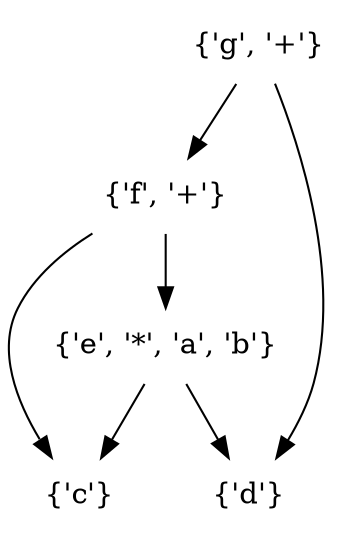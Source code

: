 digraph {
	rankdir=TD
	"{'e', '*', 'a', 'b'}" [label="{'e', '*', 'a', 'b'}" shape=none]
	"{'f', '+'}" [label="{'f', '+'}" shape=none]
	"{'g', '+'}" [label="{'g', '+'}" shape=none]
	"{'d'}" [label="{'d'}" shape=none]
	"{'c'}" [label="{'c'}" shape=none]
	"{'e', '*', 'a', 'b'}" -> "{'d'}"
	"{'e', '*', 'a', 'b'}" -> "{'c'}"
	"{'f', '+'}" -> "{'e', '*', 'a', 'b'}"
	"{'f', '+'}" -> "{'c'}"
	"{'g', '+'}" -> "{'f', '+'}"
	"{'g', '+'}" -> "{'d'}"
}
